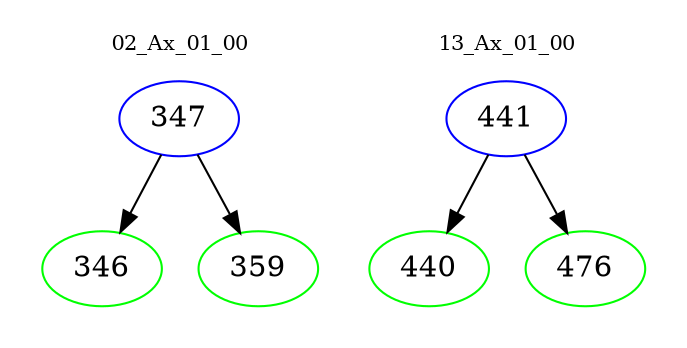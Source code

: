 digraph{
subgraph cluster_0 {
color = white
label = "02_Ax_01_00";
fontsize=10;
T0_347 [label="347", color="blue"]
T0_347 -> T0_346 [color="black"]
T0_346 [label="346", color="green"]
T0_347 -> T0_359 [color="black"]
T0_359 [label="359", color="green"]
}
subgraph cluster_1 {
color = white
label = "13_Ax_01_00";
fontsize=10;
T1_441 [label="441", color="blue"]
T1_441 -> T1_440 [color="black"]
T1_440 [label="440", color="green"]
T1_441 -> T1_476 [color="black"]
T1_476 [label="476", color="green"]
}
}
